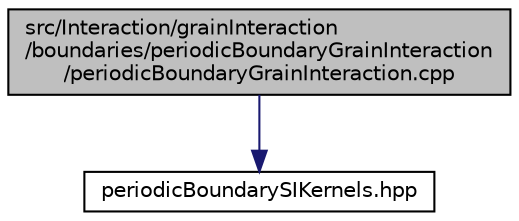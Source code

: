 digraph "src/Interaction/grainInteraction/boundaries/periodicBoundaryGrainInteraction/periodicBoundaryGrainInteraction.cpp"
{
 // LATEX_PDF_SIZE
  edge [fontname="Helvetica",fontsize="10",labelfontname="Helvetica",labelfontsize="10"];
  node [fontname="Helvetica",fontsize="10",shape=record];
  Node1 [label="src/Interaction/grainInteraction\l/boundaries/periodicBoundaryGrainInteraction\l/periodicBoundaryGrainInteraction.cpp",height=0.2,width=0.4,color="black", fillcolor="grey75", style="filled", fontcolor="black",tooltip=" "];
  Node1 -> Node2 [color="midnightblue",fontsize="10",style="solid",fontname="Helvetica"];
  Node2 [label="periodicBoundarySIKernels.hpp",height=0.2,width=0.4,color="black", fillcolor="white", style="filled",URL="$grainInteraction_2boundaries_2periodicBoundaryGrainInteraction_2periodicBoundarySIKernels_8hpp.html",tooltip=" "];
}

